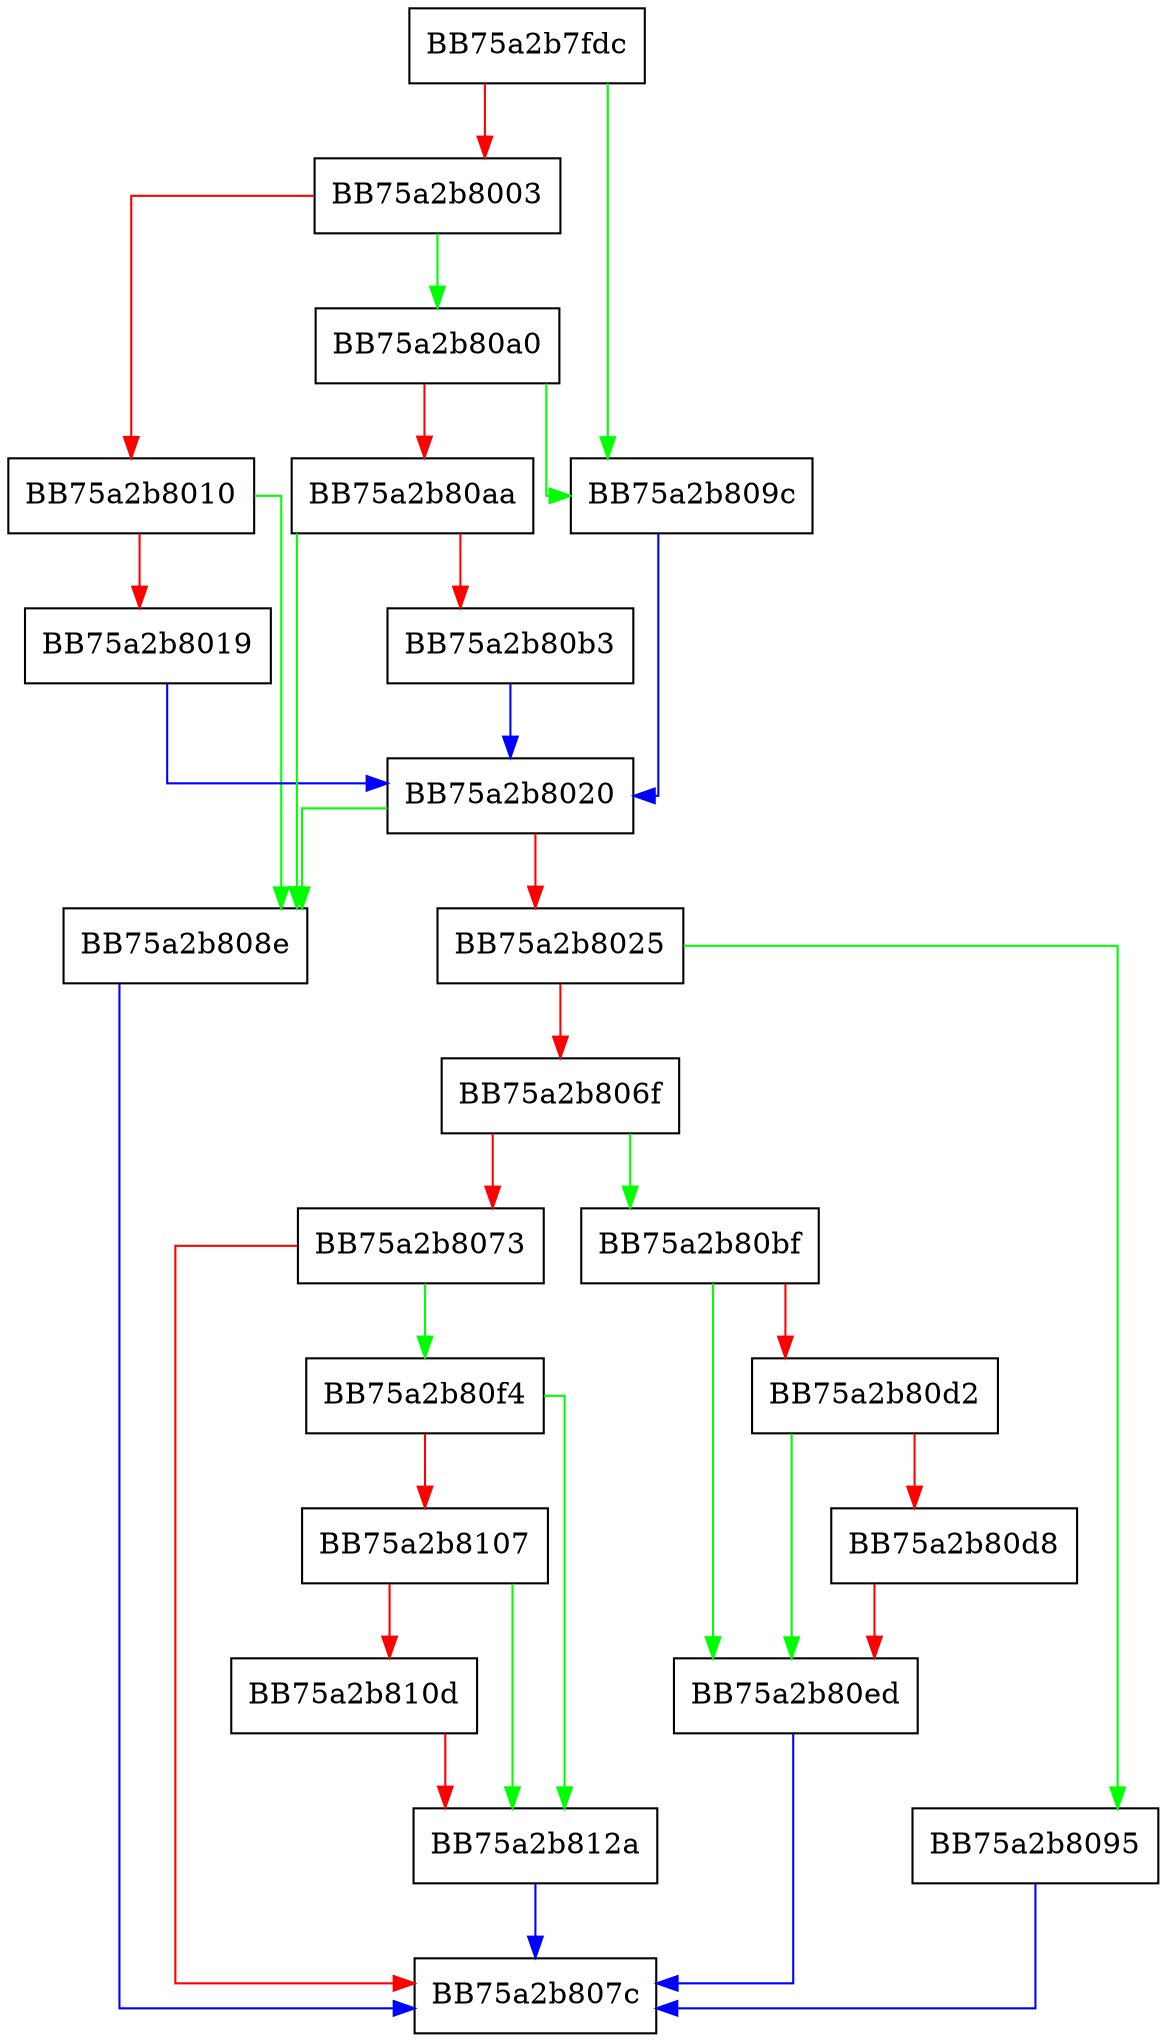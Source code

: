 digraph ReadSharedData {
  node [shape="box"];
  graph [splines=ortho];
  BB75a2b7fdc -> BB75a2b809c [color="green"];
  BB75a2b7fdc -> BB75a2b8003 [color="red"];
  BB75a2b8003 -> BB75a2b80a0 [color="green"];
  BB75a2b8003 -> BB75a2b8010 [color="red"];
  BB75a2b8010 -> BB75a2b808e [color="green"];
  BB75a2b8010 -> BB75a2b8019 [color="red"];
  BB75a2b8019 -> BB75a2b8020 [color="blue"];
  BB75a2b8020 -> BB75a2b808e [color="green"];
  BB75a2b8020 -> BB75a2b8025 [color="red"];
  BB75a2b8025 -> BB75a2b8095 [color="green"];
  BB75a2b8025 -> BB75a2b806f [color="red"];
  BB75a2b806f -> BB75a2b80bf [color="green"];
  BB75a2b806f -> BB75a2b8073 [color="red"];
  BB75a2b8073 -> BB75a2b80f4 [color="green"];
  BB75a2b8073 -> BB75a2b807c [color="red"];
  BB75a2b808e -> BB75a2b807c [color="blue"];
  BB75a2b8095 -> BB75a2b807c [color="blue"];
  BB75a2b809c -> BB75a2b8020 [color="blue"];
  BB75a2b80a0 -> BB75a2b809c [color="green"];
  BB75a2b80a0 -> BB75a2b80aa [color="red"];
  BB75a2b80aa -> BB75a2b808e [color="green"];
  BB75a2b80aa -> BB75a2b80b3 [color="red"];
  BB75a2b80b3 -> BB75a2b8020 [color="blue"];
  BB75a2b80bf -> BB75a2b80ed [color="green"];
  BB75a2b80bf -> BB75a2b80d2 [color="red"];
  BB75a2b80d2 -> BB75a2b80ed [color="green"];
  BB75a2b80d2 -> BB75a2b80d8 [color="red"];
  BB75a2b80d8 -> BB75a2b80ed [color="red"];
  BB75a2b80ed -> BB75a2b807c [color="blue"];
  BB75a2b80f4 -> BB75a2b812a [color="green"];
  BB75a2b80f4 -> BB75a2b8107 [color="red"];
  BB75a2b8107 -> BB75a2b812a [color="green"];
  BB75a2b8107 -> BB75a2b810d [color="red"];
  BB75a2b810d -> BB75a2b812a [color="red"];
  BB75a2b812a -> BB75a2b807c [color="blue"];
}